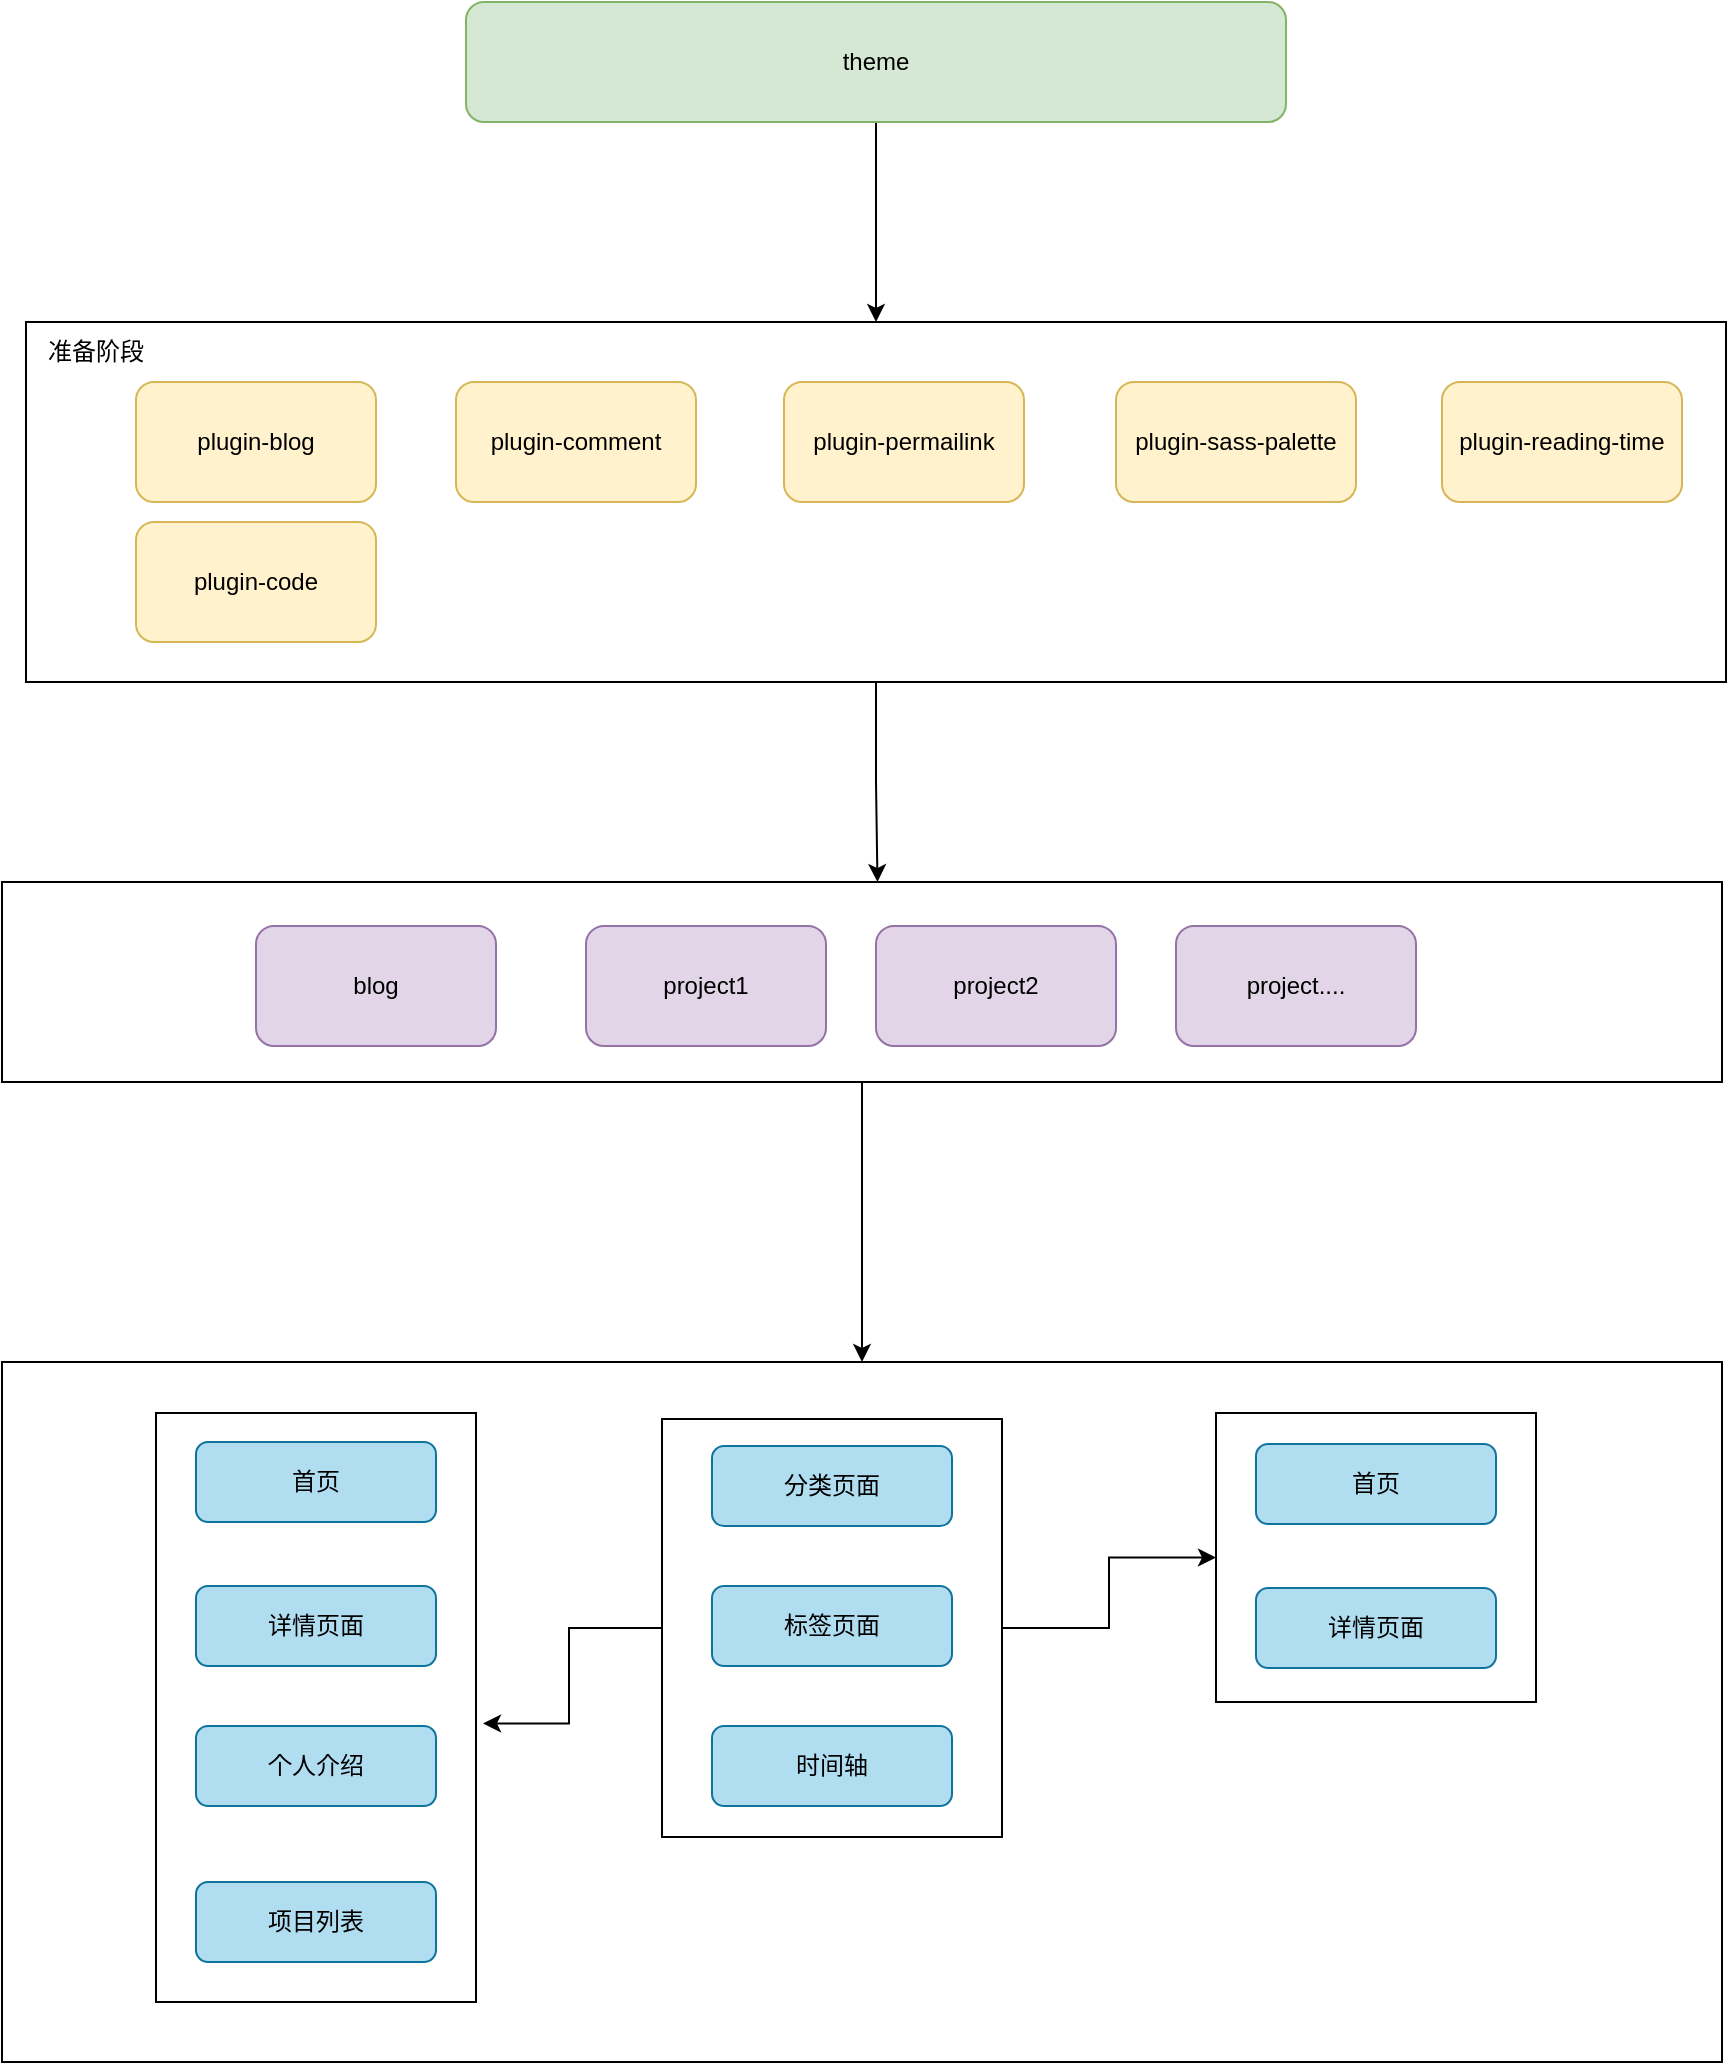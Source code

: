 <mxfile version="17.2.4" type="device"><diagram id="ovtDVjrCpp95qgDlVLa_" name="第 1 页"><mxGraphModel dx="1102" dy="929" grid="1" gridSize="10" guides="1" tooltips="1" connect="1" arrows="1" fold="1" page="1" pageScale="1" pageWidth="527" pageHeight="1169" math="0" shadow="0"><root><mxCell id="0"/><mxCell id="1" parent="0"/><mxCell id="NQQfXxAZDN_ItvZEAQU_-46" value="" style="rounded=0;whiteSpace=wrap;html=1;fillColor=none;" vertex="1" parent="1"><mxGeometry x="697" y="775.5" width="160" height="144.5" as="geometry"/></mxCell><mxCell id="NQQfXxAZDN_ItvZEAQU_-44" value="" style="rounded=0;whiteSpace=wrap;html=1;fillColor=none;" vertex="1" parent="1"><mxGeometry x="420" y="778.5" width="170" height="209" as="geometry"/></mxCell><mxCell id="NQQfXxAZDN_ItvZEAQU_-45" value="" style="rounded=0;whiteSpace=wrap;html=1;fillColor=none;" vertex="1" parent="1"><mxGeometry x="167" y="775.5" width="160" height="294.5" as="geometry"/></mxCell><mxCell id="NQQfXxAZDN_ItvZEAQU_-26" value="" style="rounded=0;whiteSpace=wrap;html=1;fillColor=none;" vertex="1" parent="1"><mxGeometry x="90" y="510" width="860" height="100" as="geometry"/></mxCell><mxCell id="NQQfXxAZDN_ItvZEAQU_-22" value="" style="edgeStyle=orthogonalEdgeStyle;rounded=0;orthogonalLoop=1;jettySize=auto;html=1;" edge="1" parent="1" source="NQQfXxAZDN_ItvZEAQU_-2" target="NQQfXxAZDN_ItvZEAQU_-16"><mxGeometry relative="1" as="geometry"/></mxCell><mxCell id="NQQfXxAZDN_ItvZEAQU_-2" value="theme" style="rounded=1;whiteSpace=wrap;html=1;fillColor=#d5e8d4;strokeColor=#82b366;" vertex="1" parent="1"><mxGeometry x="322" y="70" width="410" height="60" as="geometry"/></mxCell><mxCell id="NQQfXxAZDN_ItvZEAQU_-3" value="blog" style="rounded=1;whiteSpace=wrap;html=1;fillColor=#e1d5e7;strokeColor=#9673a6;" vertex="1" parent="1"><mxGeometry x="217" y="532" width="120" height="60" as="geometry"/></mxCell><mxCell id="NQQfXxAZDN_ItvZEAQU_-5" value="project1" style="rounded=1;whiteSpace=wrap;html=1;fillColor=#e1d5e7;strokeColor=#9673a6;" vertex="1" parent="1"><mxGeometry x="382" y="532" width="120" height="60" as="geometry"/></mxCell><mxCell id="NQQfXxAZDN_ItvZEAQU_-13" value="project2" style="rounded=1;whiteSpace=wrap;html=1;fillColor=#e1d5e7;strokeColor=#9673a6;" vertex="1" parent="1"><mxGeometry x="527" y="532" width="120" height="60" as="geometry"/></mxCell><mxCell id="NQQfXxAZDN_ItvZEAQU_-14" value="project...." style="rounded=1;whiteSpace=wrap;html=1;fillColor=#e1d5e7;strokeColor=#9673a6;" vertex="1" parent="1"><mxGeometry x="677" y="532" width="120" height="60" as="geometry"/></mxCell><mxCell id="NQQfXxAZDN_ItvZEAQU_-27" style="edgeStyle=orthogonalEdgeStyle;rounded=0;orthogonalLoop=1;jettySize=auto;html=1;exitX=0.5;exitY=1;exitDx=0;exitDy=0;entryX=0.509;entryY=0;entryDx=0;entryDy=0;entryPerimeter=0;" edge="1" parent="1" source="NQQfXxAZDN_ItvZEAQU_-16" target="NQQfXxAZDN_ItvZEAQU_-26"><mxGeometry relative="1" as="geometry"/></mxCell><mxCell id="NQQfXxAZDN_ItvZEAQU_-16" value="" style="rounded=0;whiteSpace=wrap;html=1;fillColor=none;" vertex="1" parent="1"><mxGeometry x="102" y="230" width="850" height="180" as="geometry"/></mxCell><mxCell id="NQQfXxAZDN_ItvZEAQU_-17" value="准备阶段" style="text;html=1;strokeColor=none;fillColor=none;align=center;verticalAlign=middle;whiteSpace=wrap;rounded=0;" vertex="1" parent="1"><mxGeometry x="107" y="230" width="60" height="30" as="geometry"/></mxCell><mxCell id="NQQfXxAZDN_ItvZEAQU_-18" value="plugin-blog" style="rounded=1;whiteSpace=wrap;html=1;fillColor=#fff2cc;strokeColor=#d6b656;" vertex="1" parent="1"><mxGeometry x="157" y="260" width="120" height="60" as="geometry"/></mxCell><mxCell id="NQQfXxAZDN_ItvZEAQU_-19" value="plugin-comment" style="rounded=1;whiteSpace=wrap;html=1;fillColor=#fff2cc;strokeColor=#d6b656;" vertex="1" parent="1"><mxGeometry x="317" y="260" width="120" height="60" as="geometry"/></mxCell><mxCell id="NQQfXxAZDN_ItvZEAQU_-20" value="plugin-permailink" style="rounded=1;whiteSpace=wrap;html=1;fillColor=#fff2cc;strokeColor=#d6b656;" vertex="1" parent="1"><mxGeometry x="481" y="260" width="120" height="60" as="geometry"/></mxCell><mxCell id="NQQfXxAZDN_ItvZEAQU_-28" value="" style="rounded=0;whiteSpace=wrap;html=1;fillColor=none;" vertex="1" parent="1"><mxGeometry x="90" y="750" width="860" height="350" as="geometry"/></mxCell><mxCell id="NQQfXxAZDN_ItvZEAQU_-52" value="" style="edgeStyle=orthogonalEdgeStyle;rounded=0;orthogonalLoop=1;jettySize=auto;html=1;" edge="1" parent="1" source="NQQfXxAZDN_ItvZEAQU_-26" target="NQQfXxAZDN_ItvZEAQU_-28"><mxGeometry relative="1" as="geometry"/></mxCell><mxCell id="NQQfXxAZDN_ItvZEAQU_-29" value="首页" style="rounded=1;whiteSpace=wrap;html=1;fillColor=#b1ddf0;strokeColor=#10739e;" vertex="1" parent="1"><mxGeometry x="187" y="790" width="120" height="40" as="geometry"/></mxCell><mxCell id="NQQfXxAZDN_ItvZEAQU_-30" value="详情页面" style="rounded=1;whiteSpace=wrap;html=1;fillColor=#b1ddf0;strokeColor=#10739e;" vertex="1" parent="1"><mxGeometry x="187" y="862" width="120" height="40" as="geometry"/></mxCell><mxCell id="NQQfXxAZDN_ItvZEAQU_-31" value="个人介绍" style="rounded=1;whiteSpace=wrap;html=1;fillColor=#b1ddf0;strokeColor=#10739e;" vertex="1" parent="1"><mxGeometry x="187" y="932" width="120" height="40" as="geometry"/></mxCell><mxCell id="NQQfXxAZDN_ItvZEAQU_-32" value="分类页面" style="rounded=1;whiteSpace=wrap;html=1;fillColor=#b1ddf0;strokeColor=#10739e;" vertex="1" parent="1"><mxGeometry x="445" y="792" width="120" height="40" as="geometry"/></mxCell><mxCell id="NQQfXxAZDN_ItvZEAQU_-33" value="标签页面" style="rounded=1;whiteSpace=wrap;html=1;fillColor=#b1ddf0;strokeColor=#10739e;" vertex="1" parent="1"><mxGeometry x="445" y="862" width="120" height="40" as="geometry"/></mxCell><mxCell id="NQQfXxAZDN_ItvZEAQU_-34" value="时间轴" style="rounded=1;whiteSpace=wrap;html=1;fillColor=#b1ddf0;strokeColor=#10739e;" vertex="1" parent="1"><mxGeometry x="445" y="932" width="120" height="40" as="geometry"/></mxCell><mxCell id="NQQfXxAZDN_ItvZEAQU_-48" style="edgeStyle=orthogonalEdgeStyle;rounded=0;orthogonalLoop=1;jettySize=auto;html=1;entryX=1.022;entryY=0.527;entryDx=0;entryDy=0;entryPerimeter=0;" edge="1" parent="1" source="NQQfXxAZDN_ItvZEAQU_-44" target="NQQfXxAZDN_ItvZEAQU_-45"><mxGeometry relative="1" as="geometry"/></mxCell><mxCell id="NQQfXxAZDN_ItvZEAQU_-50" style="edgeStyle=orthogonalEdgeStyle;rounded=0;orthogonalLoop=1;jettySize=auto;html=1;" edge="1" parent="1" source="NQQfXxAZDN_ItvZEAQU_-44" target="NQQfXxAZDN_ItvZEAQU_-46"><mxGeometry relative="1" as="geometry"/></mxCell><mxCell id="NQQfXxAZDN_ItvZEAQU_-37" value="首页" style="rounded=1;whiteSpace=wrap;html=1;fillColor=#b1ddf0;strokeColor=#10739e;" vertex="1" parent="1"><mxGeometry x="717" y="791" width="120" height="40" as="geometry"/></mxCell><mxCell id="NQQfXxAZDN_ItvZEAQU_-38" value="详情页面" style="rounded=1;whiteSpace=wrap;html=1;fillColor=#b1ddf0;strokeColor=#10739e;" vertex="1" parent="1"><mxGeometry x="717" y="863" width="120" height="40" as="geometry"/></mxCell><mxCell id="NQQfXxAZDN_ItvZEAQU_-42" value="项目列表" style="rounded=1;whiteSpace=wrap;html=1;fillColor=#b1ddf0;strokeColor=#10739e;" vertex="1" parent="1"><mxGeometry x="187" y="1010" width="120" height="40" as="geometry"/></mxCell><mxCell id="NQQfXxAZDN_ItvZEAQU_-54" value="plugin-sass-palette" style="rounded=1;whiteSpace=wrap;html=1;fillColor=#fff2cc;strokeColor=#d6b656;" vertex="1" parent="1"><mxGeometry x="647" y="260" width="120" height="60" as="geometry"/></mxCell><mxCell id="NQQfXxAZDN_ItvZEAQU_-55" value="plugin-reading-time" style="rounded=1;whiteSpace=wrap;html=1;fillColor=#fff2cc;strokeColor=#d6b656;" vertex="1" parent="1"><mxGeometry x="810" y="260" width="120" height="60" as="geometry"/></mxCell><mxCell id="NQQfXxAZDN_ItvZEAQU_-56" value="plugin-code" style="rounded=1;whiteSpace=wrap;html=1;fillColor=#fff2cc;strokeColor=#d6b656;" vertex="1" parent="1"><mxGeometry x="157" y="330" width="120" height="60" as="geometry"/></mxCell></root></mxGraphModel></diagram></mxfile>